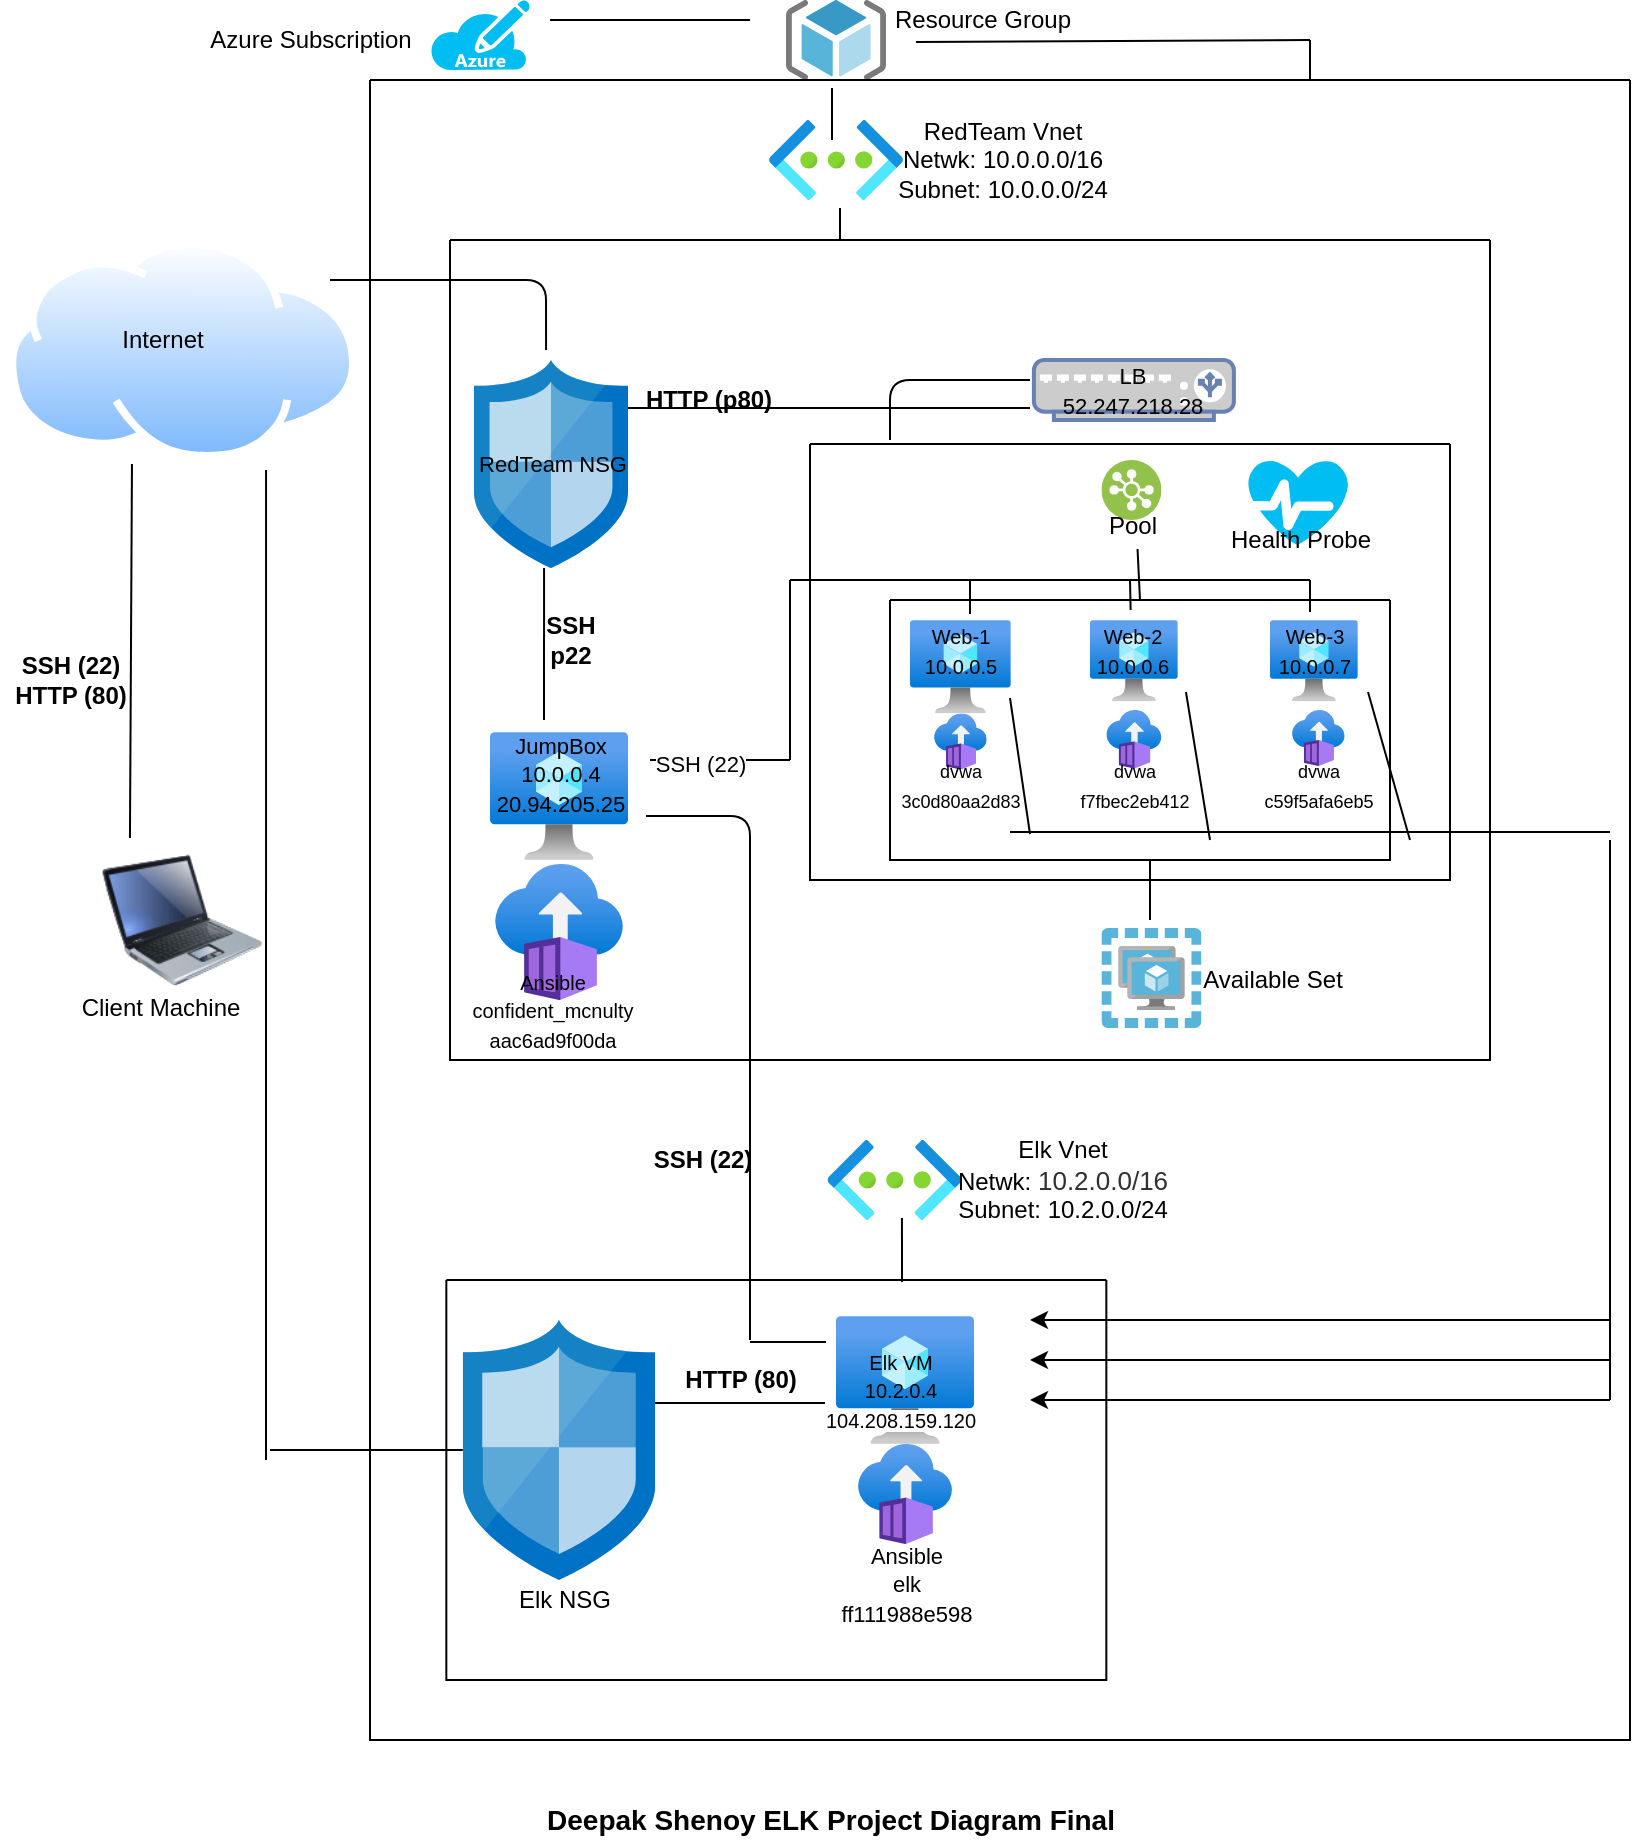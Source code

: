 <mxfile version="14.6.13" type="device"><diagram id="C5RBs43oDa-KdzZeNtuy" name="Page-1"><mxGraphModel dx="4416" dy="450" grid="1" gridSize="10" guides="1" tooltips="1" connect="1" arrows="1" fold="1" page="1" pageScale="1" pageWidth="827" pageHeight="1169" math="0" shadow="0"><root><mxCell id="WIyWlLk6GJQsqaUBKTNV-0"/><mxCell id="WIyWlLk6GJQsqaUBKTNV-1" parent="WIyWlLk6GJQsqaUBKTNV-0"/><mxCell id="UcZniY_lsozlWVj5DhX6-0" value="" style="image;html=1;image=img/lib/clip_art/computers/Laptop_128x128.png" parent="WIyWlLk6GJQsqaUBKTNV-1" vertex="1"><mxGeometry x="-2433.7" y="430" width="80" height="80" as="geometry"/></mxCell><mxCell id="UcZniY_lsozlWVj5DhX6-1" value="" style="aspect=fixed;perimeter=ellipsePerimeter;html=1;align=center;shadow=0;dashed=0;spacingTop=3;image;image=img/lib/active_directory/internet_cloud.svg;" parent="WIyWlLk6GJQsqaUBKTNV-1" vertex="1"><mxGeometry x="-2481" y="130" width="174.6" height="110" as="geometry"/></mxCell><mxCell id="UcZniY_lsozlWVj5DhX6-3" value="" style="aspect=fixed;html=1;points=[];align=center;image;fontSize=12;image=img/lib/mscae/ResourceGroup.svg;" parent="WIyWlLk6GJQsqaUBKTNV-1" vertex="1"><mxGeometry x="-2092" y="10" width="50" height="40" as="geometry"/></mxCell><mxCell id="UcZniY_lsozlWVj5DhX6-4" value="" style="endArrow=none;html=1;exitX=0.171;exitY=-0.012;exitDx=0;exitDy=0;exitPerimeter=0;entryX=0.355;entryY=1.018;entryDx=0;entryDy=0;entryPerimeter=0;" parent="WIyWlLk6GJQsqaUBKTNV-1" source="UcZniY_lsozlWVj5DhX6-0" target="UcZniY_lsozlWVj5DhX6-1" edge="1"><mxGeometry width="50" height="50" relative="1" as="geometry"><mxPoint x="-2418.7" y="360" as="sourcePoint"/><mxPoint x="-2419" y="250" as="targetPoint"/></mxGeometry></mxCell><mxCell id="UcZniY_lsozlWVj5DhX6-5" value="" style="verticalLabelPosition=bottom;html=1;verticalAlign=top;align=center;strokeColor=none;fillColor=#00BEF2;shape=mxgraph.azure.azure_subscription;" parent="WIyWlLk6GJQsqaUBKTNV-1" vertex="1"><mxGeometry x="-2270" y="10" width="50" height="35" as="geometry"/></mxCell><mxCell id="UcZniY_lsozlWVj5DhX6-6" value="" style="endArrow=none;html=1;" parent="WIyWlLk6GJQsqaUBKTNV-1" edge="1"><mxGeometry width="50" height="50" relative="1" as="geometry"><mxPoint x="-2210" y="20" as="sourcePoint"/><mxPoint x="-2110" y="20" as="targetPoint"/></mxGeometry></mxCell><mxCell id="UcZniY_lsozlWVj5DhX6-7" value="" style="aspect=fixed;html=1;points=[];align=center;image;fontSize=12;image=img/lib/azure2/networking/Virtual_Networks.svg;" parent="WIyWlLk6GJQsqaUBKTNV-1" vertex="1"><mxGeometry x="-2100.5" y="70" width="67" height="40" as="geometry"/></mxCell><mxCell id="UcZniY_lsozlWVj5DhX6-8" value="" style="endArrow=none;html=1;entryX=0.46;entryY=1.1;entryDx=0;entryDy=0;entryPerimeter=0;" parent="WIyWlLk6GJQsqaUBKTNV-1" target="UcZniY_lsozlWVj5DhX6-3" edge="1"><mxGeometry width="50" height="50" relative="1" as="geometry"><mxPoint x="-2069" y="80" as="sourcePoint"/><mxPoint x="-1940" y="80" as="targetPoint"/></mxGeometry></mxCell><mxCell id="UcZniY_lsozlWVj5DhX6-9" value="" style="aspect=fixed;html=1;points=[];align=center;image;fontSize=12;image=img/lib/mscae/Network_Security_Groups_Classic.svg;" parent="WIyWlLk6GJQsqaUBKTNV-1" vertex="1"><mxGeometry x="-2248" y="190" width="77" height="104.05" as="geometry"/></mxCell><mxCell id="UcZniY_lsozlWVj5DhX6-10" value="" style="aspect=fixed;html=1;points=[];align=center;image;fontSize=12;image=img/lib/mscae/Virtual_Machines_Availability_Set.svg;" parent="WIyWlLk6GJQsqaUBKTNV-1" vertex="1"><mxGeometry x="-1934.27" y="474" width="50" height="50" as="geometry"/></mxCell><mxCell id="UcZniY_lsozlWVj5DhX6-11" value="" style="aspect=fixed;html=1;points=[];align=center;image;fontSize=12;image=img/lib/azure2/compute/Virtual_Machine.svg;" parent="WIyWlLk6GJQsqaUBKTNV-1" vertex="1"><mxGeometry x="-2240" y="376" width="69" height="64" as="geometry"/></mxCell><mxCell id="UcZniY_lsozlWVj5DhX6-12" value="" style="aspect=fixed;html=1;points=[];align=center;image;fontSize=12;image=img/lib/azure2/compute/Virtual_Machine.svg;" parent="WIyWlLk6GJQsqaUBKTNV-1" vertex="1"><mxGeometry x="-2030" y="320" width="50.4" height="46.75" as="geometry"/></mxCell><mxCell id="UcZniY_lsozlWVj5DhX6-13" value="" style="aspect=fixed;html=1;points=[];align=center;image;fontSize=12;image=img/lib/azure2/compute/Virtual_Machine.svg;" parent="WIyWlLk6GJQsqaUBKTNV-1" vertex="1"><mxGeometry x="-1940" y="320" width="43.9" height="40.72" as="geometry"/></mxCell><mxCell id="UcZniY_lsozlWVj5DhX6-14" value="" style="aspect=fixed;html=1;points=[];align=center;image;fontSize=12;image=img/lib/azure2/compute/Virtual_Machine.svg;" parent="WIyWlLk6GJQsqaUBKTNV-1" vertex="1"><mxGeometry x="-1850" y="320" width="43.91" height="40.73" as="geometry"/></mxCell><mxCell id="UcZniY_lsozlWVj5DhX6-18" value="" style="fontColor=#0066CC;verticalAlign=top;verticalLabelPosition=bottom;labelPosition=center;align=center;html=1;outlineConnect=0;fillColor=#CCCCCC;strokeColor=#6881B3;gradientColor=none;gradientDirection=north;strokeWidth=2;shape=mxgraph.networks.load_balancer;" parent="WIyWlLk6GJQsqaUBKTNV-1" vertex="1"><mxGeometry x="-1968.05" y="190" width="100" height="30" as="geometry"/></mxCell><mxCell id="UcZniY_lsozlWVj5DhX6-21" value="" style="aspect=fixed;html=1;points=[];align=center;image;fontSize=12;image=img/lib/azure2/compute/Container_Instances.svg;" parent="WIyWlLk6GJQsqaUBKTNV-1" vertex="1"><mxGeometry x="-2017.97" y="366.75" width="26.35" height="28" as="geometry"/></mxCell><mxCell id="UcZniY_lsozlWVj5DhX6-22" value="" style="aspect=fixed;perimeter=ellipsePerimeter;html=1;align=center;shadow=0;dashed=0;fontColor=#4277BB;labelBackgroundColor=#ffffff;fontSize=12;spacingTop=3;image;image=img/lib/ibm/vpc/LoadBalancerPool.svg;" parent="WIyWlLk6GJQsqaUBKTNV-1" vertex="1"><mxGeometry x="-1934.27" y="240" width="30" height="30" as="geometry"/></mxCell><mxCell id="UcZniY_lsozlWVj5DhX6-23" value="" style="aspect=fixed;html=1;points=[];align=center;image;fontSize=12;image=img/lib/azure2/compute/Container_Instances.svg;" parent="WIyWlLk6GJQsqaUBKTNV-1" vertex="1"><mxGeometry x="-2237.5" y="442" width="64" height="68" as="geometry"/></mxCell><mxCell id="UcZniY_lsozlWVj5DhX6-24" value="" style="verticalLabelPosition=bottom;html=1;verticalAlign=top;align=center;strokeColor=none;fillColor=#00BEF2;shape=mxgraph.azure.health_monitoring;" parent="WIyWlLk6GJQsqaUBKTNV-1" vertex="1"><mxGeometry x="-1860.82" y="240" width="50" height="42.5" as="geometry"/></mxCell><mxCell id="UcZniY_lsozlWVj5DhX6-25" value="" style="aspect=fixed;html=1;points=[];align=center;image;fontSize=12;image=img/lib/azure2/networking/Virtual_Networks.svg;" parent="WIyWlLk6GJQsqaUBKTNV-1" vertex="1"><mxGeometry x="-2071.27" y="580" width="67" height="40" as="geometry"/></mxCell><mxCell id="UcZniY_lsozlWVj5DhX6-26" value="" style="aspect=fixed;html=1;points=[];align=center;image;fontSize=12;image=img/lib/azure2/compute/Virtual_Machine.svg;" parent="WIyWlLk6GJQsqaUBKTNV-1" vertex="1"><mxGeometry x="-2067" y="668" width="69" height="64" as="geometry"/></mxCell><mxCell id="UcZniY_lsozlWVj5DhX6-28" value="" style="aspect=fixed;html=1;points=[];align=center;image;fontSize=12;image=img/lib/azure2/compute/Container_Instances.svg;" parent="WIyWlLk6GJQsqaUBKTNV-1" vertex="1"><mxGeometry x="-2056.03" y="732" width="47.06" height="50" as="geometry"/></mxCell><mxCell id="UcZniY_lsozlWVj5DhX6-29" value="Client Machine" style="text;html=1;align=center;verticalAlign=middle;resizable=0;points=[];autosize=1;strokeColor=none;" parent="WIyWlLk6GJQsqaUBKTNV-1" vertex="1"><mxGeometry x="-2450" y="504" width="90" height="20" as="geometry"/></mxCell><mxCell id="UcZniY_lsozlWVj5DhX6-30" value="Internet" style="text;html=1;align=center;verticalAlign=middle;resizable=0;points=[];autosize=1;strokeColor=none;" parent="WIyWlLk6GJQsqaUBKTNV-1" vertex="1"><mxGeometry x="-2433.7" y="170" width="60" height="20" as="geometry"/></mxCell><mxCell id="UcZniY_lsozlWVj5DhX6-31" value="Azure Subscription" style="text;html=1;align=center;verticalAlign=middle;resizable=0;points=[];autosize=1;strokeColor=none;" parent="WIyWlLk6GJQsqaUBKTNV-1" vertex="1"><mxGeometry x="-2390" y="20" width="120" height="20" as="geometry"/></mxCell><mxCell id="UcZniY_lsozlWVj5DhX6-32" value="Resource Group" style="text;html=1;align=center;verticalAlign=middle;resizable=0;points=[];autosize=1;strokeColor=none;" parent="WIyWlLk6GJQsqaUBKTNV-1" vertex="1"><mxGeometry x="-2044.27" y="10" width="100" height="20" as="geometry"/></mxCell><mxCell id="UcZniY_lsozlWVj5DhX6-33" value="RedTeam Vnet&lt;br&gt;Netwk: 10.0.0.0/16&lt;br&gt;Subnet: 10.0.0.0/24" style="text;html=1;align=center;verticalAlign=middle;resizable=0;points=[];autosize=1;strokeColor=none;" parent="WIyWlLk6GJQsqaUBKTNV-1" vertex="1"><mxGeometry x="-2044.27" y="65" width="120" height="50" as="geometry"/></mxCell><mxCell id="UcZniY_lsozlWVj5DhX6-34" value="&lt;font style=&quot;font-size: 11px&quot;&gt;RedTeam NSG&lt;/font&gt;" style="text;html=1;align=center;verticalAlign=middle;resizable=0;points=[];autosize=1;strokeColor=none;" parent="WIyWlLk6GJQsqaUBKTNV-1" vertex="1"><mxGeometry x="-2254.5" y="232.02" width="90" height="20" as="geometry"/></mxCell><mxCell id="UcZniY_lsozlWVj5DhX6-35" value="&lt;font style=&quot;font-size: 11px&quot;&gt;LB&lt;br&gt;52.247.218.28&lt;/font&gt;" style="text;html=1;align=center;verticalAlign=middle;resizable=0;points=[];autosize=1;strokeColor=none;" parent="WIyWlLk6GJQsqaUBKTNV-1" vertex="1"><mxGeometry x="-1964.27" y="190" width="90" height="30" as="geometry"/></mxCell><mxCell id="UcZniY_lsozlWVj5DhX6-41" value="&lt;font style=&quot;font-size: 10px&quot;&gt;Web-1&lt;br&gt;10.0.0.5&lt;/font&gt;" style="text;html=1;align=center;verticalAlign=middle;resizable=0;points=[];autosize=1;strokeColor=none;" parent="WIyWlLk6GJQsqaUBKTNV-1" vertex="1"><mxGeometry x="-2030" y="315" width="50" height="40" as="geometry"/></mxCell><mxCell id="UcZniY_lsozlWVj5DhX6-42" value="&lt;font style=&quot;font-size: 10px&quot;&gt;Web-2&lt;br&gt;10.0.0.6&lt;/font&gt;" style="text;html=1;align=center;verticalAlign=middle;resizable=0;points=[];autosize=1;strokeColor=none;" parent="WIyWlLk6GJQsqaUBKTNV-1" vertex="1"><mxGeometry x="-1944.27" y="315" width="50" height="40" as="geometry"/></mxCell><mxCell id="UcZniY_lsozlWVj5DhX6-43" value="&lt;font style=&quot;font-size: 10px&quot;&gt;Web-3&lt;br&gt;10.0.0.7&lt;br&gt;&lt;/font&gt;" style="text;html=1;align=center;verticalAlign=middle;resizable=0;points=[];autosize=1;strokeColor=none;" parent="WIyWlLk6GJQsqaUBKTNV-1" vertex="1"><mxGeometry x="-1853.05" y="315" width="50" height="40" as="geometry"/></mxCell><mxCell id="UcZniY_lsozlWVj5DhX6-44" value="&lt;font&gt;&lt;span style=&quot;font-size: 11px&quot;&gt;JumpBox&lt;/span&gt;&lt;br&gt;&lt;span style=&quot;font-size: 11px&quot;&gt;10.0.0.4&lt;/span&gt;&lt;br&gt;&lt;span style=&quot;font-size: 11px&quot;&gt;20.94.205.25&lt;/span&gt;&lt;br&gt;&lt;/font&gt;" style="text;html=1;align=center;verticalAlign=middle;resizable=0;points=[];autosize=1;strokeColor=none;" parent="WIyWlLk6GJQsqaUBKTNV-1" vertex="1"><mxGeometry x="-2245.5" y="372" width="80" height="50" as="geometry"/></mxCell><mxCell id="UcZniY_lsozlWVj5DhX6-46" value="&lt;font style=&quot;font-size: 10px&quot;&gt;Ansible&lt;br&gt;confident_mcnulty&lt;br&gt;aac6ad9f00da&lt;/font&gt;" style="text;html=1;align=center;verticalAlign=middle;resizable=0;points=[];autosize=1;strokeColor=none;" parent="WIyWlLk6GJQsqaUBKTNV-1" vertex="1"><mxGeometry x="-2259.5" y="490" width="100" height="50" as="geometry"/></mxCell><mxCell id="UcZniY_lsozlWVj5DhX6-50" value="Elk Vnet&lt;br&gt;Netwk:&amp;nbsp;&lt;span style=&quot;color: rgb(50 , 49 , 48) ; font-family: &amp;#34;az_ea_font&amp;#34; , &amp;#34;segoe ui&amp;#34; , &amp;#34;az_font&amp;#34; , , , &amp;#34;blinkmacsystemfont&amp;#34; , &amp;#34;roboto&amp;#34; , &amp;#34;oxygen&amp;#34; , &amp;#34;ubuntu&amp;#34; , &amp;#34;cantarell&amp;#34; , &amp;#34;open sans&amp;#34; , &amp;#34;helvetica neue&amp;#34; , sans-serif ; font-size: 13px ; text-align: left ; background-color: rgb(255 , 255 , 255)&quot;&gt;10.2.0.0/16&lt;br&gt;&lt;/span&gt;Subnet: 10.2.0.0/24" style="text;html=1;align=center;verticalAlign=middle;resizable=0;points=[];autosize=1;strokeColor=none;" parent="WIyWlLk6GJQsqaUBKTNV-1" vertex="1"><mxGeometry x="-2014.27" y="575" width="120" height="50" as="geometry"/></mxCell><mxCell id="UcZniY_lsozlWVj5DhX6-51" value="&lt;font style=&quot;font-size: 10px&quot;&gt;Elk VM&lt;br&gt;10.2.0.4&lt;br&gt;&lt;span style=&quot;font-family: &amp;#34;az_ea_font&amp;#34; , &amp;#34;segoe ui&amp;#34; , &amp;#34;az_font&amp;#34; , , , &amp;#34;blinkmacsystemfont&amp;#34; , &amp;#34;roboto&amp;#34; , &amp;#34;oxygen&amp;#34; , &amp;#34;ubuntu&amp;#34; , &amp;#34;cantarell&amp;#34; , &amp;#34;open sans&amp;#34; , &amp;#34;helvetica neue&amp;#34; , sans-serif ; background-color: rgb(255 , 255 , 255)&quot;&gt;104.208.159.120&lt;/span&gt;&lt;/font&gt;" style="text;html=1;align=center;verticalAlign=middle;resizable=0;points=[];autosize=1;strokeColor=none;" parent="WIyWlLk6GJQsqaUBKTNV-1" vertex="1"><mxGeometry x="-2080" y="680" width="90" height="50" as="geometry"/></mxCell><mxCell id="UcZniY_lsozlWVj5DhX6-53" value="&lt;font style=&quot;font-size: 11px&quot;&gt;Ansible&lt;br&gt;elk&lt;br&gt;ff111988e598&lt;/font&gt;" style="text;html=1;align=center;verticalAlign=middle;resizable=0;points=[];autosize=1;strokeColor=none;" parent="WIyWlLk6GJQsqaUBKTNV-1" vertex="1"><mxGeometry x="-2072.5" y="777" width="80" height="50" as="geometry"/></mxCell><mxCell id="UcZniY_lsozlWVj5DhX6-56" value="" style="swimlane;startSize=0;" parent="WIyWlLk6GJQsqaUBKTNV-1" vertex="1"><mxGeometry x="-2040" y="310" width="250" height="130" as="geometry"/></mxCell><mxCell id="UcZniY_lsozlWVj5DhX6-47" value="&lt;font style=&quot;font-size: 9px&quot;&gt;&lt;span&gt;dvwa&lt;/span&gt;&lt;br&gt;&lt;span&gt;3c0d80aa2d83&lt;/span&gt;&lt;/font&gt;" style="text;html=1;align=center;verticalAlign=middle;resizable=0;points=[];autosize=1;strokeColor=none;" parent="UcZniY_lsozlWVj5DhX6-56" vertex="1"><mxGeometry x="-5.0" y="72" width="80" height="40" as="geometry"/></mxCell><mxCell id="UcZniY_lsozlWVj5DhX6-20" value="" style="aspect=fixed;html=1;points=[];align=center;image;fontSize=12;image=img/lib/azure2/compute/Container_Instances.svg;" parent="UcZniY_lsozlWVj5DhX6-56" vertex="1"><mxGeometry x="108.17" y="55" width="27.56" height="29.28" as="geometry"/></mxCell><mxCell id="UcZniY_lsozlWVj5DhX6-19" value="" style="aspect=fixed;html=1;points=[];align=center;image;fontSize=12;image=img/lib/azure2/compute/Container_Instances.svg;" parent="UcZniY_lsozlWVj5DhX6-56" vertex="1"><mxGeometry x="201.01" y="55" width="26.35" height="28" as="geometry"/></mxCell><mxCell id="UcZniY_lsozlWVj5DhX6-49" value="&lt;font style=&quot;font-size: 9px&quot;&gt;&lt;span&gt;dvwa&lt;/span&gt;&lt;br&gt;&lt;span&gt;c59f5afa6eb5&lt;/span&gt;&lt;/font&gt;" style="text;html=1;align=center;verticalAlign=middle;resizable=0;points=[];autosize=1;strokeColor=none;" parent="UcZniY_lsozlWVj5DhX6-56" vertex="1"><mxGeometry x="179.19" y="72" width="70" height="40" as="geometry"/></mxCell><mxCell id="UcZniY_lsozlWVj5DhX6-48" value="&lt;font style=&quot;font-size: 9px&quot;&gt;&lt;span&gt;dvwa&lt;/span&gt;&lt;br&gt;&lt;span&gt;f7fbec2eb412&lt;/span&gt;&lt;/font&gt;" style="text;html=1;align=center;verticalAlign=middle;resizable=0;points=[];autosize=1;strokeColor=none;" parent="UcZniY_lsozlWVj5DhX6-56" vertex="1"><mxGeometry x="86.95" y="72" width="70" height="40" as="geometry"/></mxCell><mxCell id="UcZniY_lsozlWVj5DhX6-57" value="" style="endArrow=none;html=1;" parent="WIyWlLk6GJQsqaUBKTNV-1" edge="1"><mxGeometry width="50" height="50" relative="1" as="geometry"><mxPoint x="-1910" y="470" as="sourcePoint"/><mxPoint x="-1910" y="440" as="targetPoint"/></mxGeometry></mxCell><mxCell id="UcZniY_lsozlWVj5DhX6-58" value="" style="endArrow=none;html=1;entryX=0.576;entryY=1.1;entryDx=0;entryDy=0;entryPerimeter=0;exitX=0.5;exitY=0;exitDx=0;exitDy=0;" parent="WIyWlLk6GJQsqaUBKTNV-1" source="UcZniY_lsozlWVj5DhX6-56" target="UcZniY_lsozlWVj5DhX6-37" edge="1"><mxGeometry width="50" height="50" relative="1" as="geometry"><mxPoint x="-2110" y="360" as="sourcePoint"/><mxPoint x="-2060" y="310" as="targetPoint"/></mxGeometry></mxCell><mxCell id="UcZniY_lsozlWVj5DhX6-59" value="" style="swimlane;startSize=0;" parent="WIyWlLk6GJQsqaUBKTNV-1" vertex="1"><mxGeometry x="-2080" y="232.02" width="320" height="217.98" as="geometry"/></mxCell><mxCell id="UcZniY_lsozlWVj5DhX6-36" value="Health Probe" style="text;html=1;align=center;verticalAlign=middle;resizable=0;points=[];autosize=1;strokeColor=none;" parent="UcZniY_lsozlWVj5DhX6-59" vertex="1"><mxGeometry x="200" y="37.98" width="90" height="20" as="geometry"/></mxCell><mxCell id="UcZniY_lsozlWVj5DhX6-37" value="Pool" style="text;html=1;align=center;verticalAlign=middle;resizable=0;points=[];autosize=1;strokeColor=none;" parent="UcZniY_lsozlWVj5DhX6-59" vertex="1"><mxGeometry x="140.73" y="30.48" width="40" height="20" as="geometry"/></mxCell><mxCell id="UcZniY_lsozlWVj5DhX6-61" value="" style="endArrow=none;html=1;" parent="WIyWlLk6GJQsqaUBKTNV-1" edge="1"><mxGeometry width="50" height="50" relative="1" as="geometry"><mxPoint x="-2040" y="230" as="sourcePoint"/><mxPoint x="-1970" y="200" as="targetPoint"/><Array as="points"><mxPoint x="-2040" y="200"/></Array></mxGeometry></mxCell><mxCell id="UcZniY_lsozlWVj5DhX6-62" value="" style="endArrow=none;html=1;exitX=1;exitY=0.231;exitDx=0;exitDy=0;exitPerimeter=0;" parent="WIyWlLk6GJQsqaUBKTNV-1" source="UcZniY_lsozlWVj5DhX6-9" edge="1"><mxGeometry width="50" height="50" relative="1" as="geometry"><mxPoint x="-2110" y="360" as="sourcePoint"/><mxPoint x="-1970" y="214" as="targetPoint"/></mxGeometry></mxCell><mxCell id="UcZniY_lsozlWVj5DhX6-63" value="&lt;b&gt;HTTP (p80)&lt;/b&gt;" style="text;html=1;align=center;verticalAlign=middle;resizable=0;points=[];autosize=1;strokeColor=none;" parent="WIyWlLk6GJQsqaUBKTNV-1" vertex="1"><mxGeometry x="-2171" y="200" width="80" height="20" as="geometry"/></mxCell><mxCell id="UcZniY_lsozlWVj5DhX6-65" value="" style="endArrow=none;html=1;entryX=0.468;entryY=-0.048;entryDx=0;entryDy=0;entryPerimeter=0;exitX=0.922;exitY=0.182;exitDx=0;exitDy=0;exitPerimeter=0;" parent="WIyWlLk6GJQsqaUBKTNV-1" source="UcZniY_lsozlWVj5DhX6-1" target="UcZniY_lsozlWVj5DhX6-9" edge="1"><mxGeometry width="50" height="50" relative="1" as="geometry"><mxPoint x="-2300" y="150" as="sourcePoint"/><mxPoint x="-2060" y="150" as="targetPoint"/><Array as="points"><mxPoint x="-2212" y="150"/></Array></mxGeometry></mxCell><mxCell id="UcZniY_lsozlWVj5DhX6-66" value="" style="endArrow=none;html=1;entryX=0.455;entryY=1;entryDx=0;entryDy=0;entryPerimeter=0;" parent="WIyWlLk6GJQsqaUBKTNV-1" target="UcZniY_lsozlWVj5DhX6-9" edge="1"><mxGeometry width="50" height="50" relative="1" as="geometry"><mxPoint x="-2213" y="370" as="sourcePoint"/><mxPoint x="-2060" y="360" as="targetPoint"/></mxGeometry></mxCell><mxCell id="UcZniY_lsozlWVj5DhX6-67" value="&lt;b&gt;SSH&lt;br&gt;p22&lt;/b&gt;" style="text;html=1;align=center;verticalAlign=middle;resizable=0;points=[];autosize=1;strokeColor=none;" parent="WIyWlLk6GJQsqaUBKTNV-1" vertex="1"><mxGeometry x="-2220" y="315" width="40" height="30" as="geometry"/></mxCell><mxCell id="UcZniY_lsozlWVj5DhX6-68" value="&lt;b&gt;SSH (22)&lt;br&gt;HTTP (80)&lt;/b&gt;" style="text;html=1;align=center;verticalAlign=middle;resizable=0;points=[];autosize=1;strokeColor=none;" parent="WIyWlLk6GJQsqaUBKTNV-1" vertex="1"><mxGeometry x="-2485" y="335" width="70" height="30" as="geometry"/></mxCell><mxCell id="UcZniY_lsozlWVj5DhX6-74" value="" style="endArrow=none;html=1;" parent="WIyWlLk6GJQsqaUBKTNV-1" edge="1"><mxGeometry width="50" height="50" relative="1" as="geometry"><mxPoint x="-2160" y="390" as="sourcePoint"/><mxPoint x="-2090" y="390" as="targetPoint"/></mxGeometry></mxCell><mxCell id="UcZniY_lsozlWVj5DhX6-81" value="SSH (22)" style="edgeLabel;html=1;align=center;verticalAlign=middle;resizable=0;points=[];" parent="UcZniY_lsozlWVj5DhX6-74" vertex="1" connectable="0"><mxGeometry x="-0.286" y="-2" relative="1" as="geometry"><mxPoint as="offset"/></mxGeometry></mxCell><mxCell id="UcZniY_lsozlWVj5DhX6-75" value="" style="endArrow=none;html=1;" parent="WIyWlLk6GJQsqaUBKTNV-1" edge="1"><mxGeometry width="50" height="50" relative="1" as="geometry"><mxPoint x="-2090" y="390" as="sourcePoint"/><mxPoint x="-2090" y="300" as="targetPoint"/></mxGeometry></mxCell><mxCell id="UcZniY_lsozlWVj5DhX6-76" value="" style="endArrow=none;html=1;" parent="WIyWlLk6GJQsqaUBKTNV-1" edge="1"><mxGeometry width="50" height="50" relative="1" as="geometry"><mxPoint x="-2090" y="300" as="sourcePoint"/><mxPoint x="-1830" y="300" as="targetPoint"/></mxGeometry></mxCell><mxCell id="UcZniY_lsozlWVj5DhX6-77" value="" style="endArrow=none;html=1;" parent="WIyWlLk6GJQsqaUBKTNV-1" edge="1"><mxGeometry width="50" height="50" relative="1" as="geometry"><mxPoint x="-2000" y="317" as="sourcePoint"/><mxPoint x="-2000" y="300" as="targetPoint"/></mxGeometry></mxCell><mxCell id="UcZniY_lsozlWVj5DhX6-78" value="" style="endArrow=none;html=1;" parent="WIyWlLk6GJQsqaUBKTNV-1" source="UcZniY_lsozlWVj5DhX6-42" edge="1"><mxGeometry width="50" height="50" relative="1" as="geometry"><mxPoint x="-2110" y="400" as="sourcePoint"/><mxPoint x="-1920" y="300" as="targetPoint"/></mxGeometry></mxCell><mxCell id="UcZniY_lsozlWVj5DhX6-79" value="" style="endArrow=none;html=1;exitX=0.461;exitY=0.025;exitDx=0;exitDy=0;exitPerimeter=0;" parent="WIyWlLk6GJQsqaUBKTNV-1" source="UcZniY_lsozlWVj5DhX6-43" edge="1"><mxGeometry width="50" height="50" relative="1" as="geometry"><mxPoint x="-2110" y="400" as="sourcePoint"/><mxPoint x="-1830" y="300" as="targetPoint"/></mxGeometry></mxCell><mxCell id="UcZniY_lsozlWVj5DhX6-82" value="" style="swimlane;startSize=0;" parent="WIyWlLk6GJQsqaUBKTNV-1" vertex="1"><mxGeometry x="-2260" y="130" width="520" height="410" as="geometry"/></mxCell><mxCell id="UcZniY_lsozlWVj5DhX6-54" value="Available Set" style="text;html=1;align=center;verticalAlign=middle;resizable=0;points=[];autosize=1;strokeColor=none;" parent="UcZniY_lsozlWVj5DhX6-82" vertex="1"><mxGeometry x="365.73" y="360" width="90" height="20" as="geometry"/></mxCell><mxCell id="UcZniY_lsozlWVj5DhX6-83" value="" style="endArrow=none;html=1;entryX=0.53;entryY=1.1;entryDx=0;entryDy=0;entryPerimeter=0;" parent="WIyWlLk6GJQsqaUBKTNV-1" target="UcZniY_lsozlWVj5DhX6-7" edge="1"><mxGeometry width="50" height="50" relative="1" as="geometry"><mxPoint x="-2065" y="130" as="sourcePoint"/><mxPoint x="-2060" y="290" as="targetPoint"/></mxGeometry></mxCell><mxCell id="UcZniY_lsozlWVj5DhX6-84" value="" style="endArrow=none;html=1;" parent="WIyWlLk6GJQsqaUBKTNV-1" edge="1"><mxGeometry width="50" height="50" relative="1" as="geometry"><mxPoint x="-2162.5" y="711.5" as="sourcePoint"/><mxPoint x="-2072.5" y="711.5" as="targetPoint"/></mxGeometry></mxCell><mxCell id="UcZniY_lsozlWVj5DhX6-85" value="&lt;b&gt;HTTP (80)&lt;/b&gt;" style="text;html=1;align=center;verticalAlign=middle;resizable=0;points=[];autosize=1;strokeColor=none;" parent="WIyWlLk6GJQsqaUBKTNV-1" vertex="1"><mxGeometry x="-2150" y="690" width="70" height="20" as="geometry"/></mxCell><mxCell id="UcZniY_lsozlWVj5DhX6-86" value="" style="endArrow=none;html=1;entryX=1.044;entryY=0.92;entryDx=0;entryDy=0;entryPerimeter=0;startArrow=none;" parent="WIyWlLk6GJQsqaUBKTNV-1" target="UcZniY_lsozlWVj5DhX6-44" edge="1"><mxGeometry width="50" height="50" relative="1" as="geometry"><mxPoint x="-2110" y="680" as="sourcePoint"/><mxPoint x="-2060" y="520" as="targetPoint"/><Array as="points"><mxPoint x="-2110" y="418"/></Array></mxGeometry></mxCell><mxCell id="UcZniY_lsozlWVj5DhX6-87" value="" style="endArrow=none;html=1;exitX=0.089;exitY=0.02;exitDx=0;exitDy=0;exitPerimeter=0;" parent="WIyWlLk6GJQsqaUBKTNV-1" source="UcZniY_lsozlWVj5DhX6-51" edge="1"><mxGeometry width="50" height="50" relative="1" as="geometry"><mxPoint x="-2110" y="570" as="sourcePoint"/><mxPoint x="-2110" y="681" as="targetPoint"/></mxGeometry></mxCell><mxCell id="UcZniY_lsozlWVj5DhX6-88" value="&lt;b&gt;SSH (22)&lt;/b&gt;" style="text;html=1;align=center;verticalAlign=middle;resizable=0;points=[];autosize=1;strokeColor=none;" parent="WIyWlLk6GJQsqaUBKTNV-1" vertex="1"><mxGeometry x="-2163.8" y="580" width="60" height="20" as="geometry"/></mxCell><mxCell id="UcZniY_lsozlWVj5DhX6-89" value="" style="endArrow=none;html=1;" parent="WIyWlLk6GJQsqaUBKTNV-1" edge="1"><mxGeometry width="50" height="50" relative="1" as="geometry"><mxPoint x="-1980" y="426" as="sourcePoint"/><mxPoint x="-1680" y="426" as="targetPoint"/></mxGeometry></mxCell><mxCell id="UcZniY_lsozlWVj5DhX6-90" value="" style="endArrow=none;html=1;" parent="WIyWlLk6GJQsqaUBKTNV-1" edge="1"><mxGeometry width="50" height="50" relative="1" as="geometry"><mxPoint x="-1680" y="710" as="sourcePoint"/><mxPoint x="-1680" y="430" as="targetPoint"/></mxGeometry></mxCell><mxCell id="UcZniY_lsozlWVj5DhX6-91" value="" style="endArrow=none;html=1;exitX=1;exitY=1.1;exitDx=0;exitDy=0;exitPerimeter=0;" parent="WIyWlLk6GJQsqaUBKTNV-1" source="UcZniY_lsozlWVj5DhX6-41" edge="1"><mxGeometry width="50" height="50" relative="1" as="geometry"><mxPoint x="-2110" y="570" as="sourcePoint"/><mxPoint x="-1970" y="427" as="targetPoint"/></mxGeometry></mxCell><mxCell id="UcZniY_lsozlWVj5DhX6-92" value="" style="endArrow=none;html=1;exitX=1.045;exitY=1.025;exitDx=0;exitDy=0;exitPerimeter=0;" parent="WIyWlLk6GJQsqaUBKTNV-1" source="UcZniY_lsozlWVj5DhX6-42" edge="1"><mxGeometry width="50" height="50" relative="1" as="geometry"><mxPoint x="-2110" y="570" as="sourcePoint"/><mxPoint x="-1880" y="430" as="targetPoint"/></mxGeometry></mxCell><mxCell id="UcZniY_lsozlWVj5DhX6-93" value="" style="endArrow=none;html=1;exitX=1.041;exitY=1.025;exitDx=0;exitDy=0;exitPerimeter=0;" parent="WIyWlLk6GJQsqaUBKTNV-1" source="UcZniY_lsozlWVj5DhX6-43" edge="1"><mxGeometry width="50" height="50" relative="1" as="geometry"><mxPoint x="-2110" y="570" as="sourcePoint"/><mxPoint x="-1780" y="430" as="targetPoint"/></mxGeometry></mxCell><mxCell id="UcZniY_lsozlWVj5DhX6-94" value="" style="endArrow=classic;html=1;" parent="WIyWlLk6GJQsqaUBKTNV-1" edge="1"><mxGeometry width="50" height="50" relative="1" as="geometry"><mxPoint x="-1680" y="710" as="sourcePoint"/><mxPoint x="-1970" y="710" as="targetPoint"/></mxGeometry></mxCell><mxCell id="UcZniY_lsozlWVj5DhX6-95" value="" style="endArrow=classic;html=1;" parent="WIyWlLk6GJQsqaUBKTNV-1" edge="1"><mxGeometry width="50" height="50" relative="1" as="geometry"><mxPoint x="-1680" y="690" as="sourcePoint"/><mxPoint x="-1970" y="690" as="targetPoint"/></mxGeometry></mxCell><mxCell id="UcZniY_lsozlWVj5DhX6-96" value="" style="endArrow=classic;html=1;" parent="WIyWlLk6GJQsqaUBKTNV-1" edge="1"><mxGeometry width="50" height="50" relative="1" as="geometry"><mxPoint x="-1680" y="670" as="sourcePoint"/><mxPoint x="-1970" y="670" as="targetPoint"/></mxGeometry></mxCell><mxCell id="UcZniY_lsozlWVj5DhX6-97" value="" style="swimlane;startSize=0;" parent="WIyWlLk6GJQsqaUBKTNV-1" vertex="1"><mxGeometry x="-2261.83" y="650" width="330" height="200" as="geometry"/></mxCell><mxCell id="UcZniY_lsozlWVj5DhX6-27" value="" style="aspect=fixed;html=1;points=[];align=center;image;fontSize=12;image=img/lib/mscae/Network_Security_Groups_Classic.svg;" parent="UcZniY_lsozlWVj5DhX6-97" vertex="1"><mxGeometry x="8.23" y="20" width="96.2" height="130" as="geometry"/></mxCell><mxCell id="UcZniY_lsozlWVj5DhX6-52" value="Elk NSG" style="text;html=1;align=center;verticalAlign=middle;resizable=0;points=[];autosize=1;strokeColor=none;" parent="UcZniY_lsozlWVj5DhX6-97" vertex="1"><mxGeometry x="28.33" y="150" width="60" height="20" as="geometry"/></mxCell><mxCell id="UcZniY_lsozlWVj5DhX6-99" value="" style="endArrow=none;html=1;entryX=0.556;entryY=0.975;entryDx=0;entryDy=0;entryPerimeter=0;" parent="WIyWlLk6GJQsqaUBKTNV-1" target="UcZniY_lsozlWVj5DhX6-25" edge="1"><mxGeometry width="50" height="50" relative="1" as="geometry"><mxPoint x="-2034" y="651" as="sourcePoint"/><mxPoint x="-2060" y="680" as="targetPoint"/></mxGeometry></mxCell><mxCell id="UcZniY_lsozlWVj5DhX6-100" value="" style="swimlane;startSize=0;" parent="WIyWlLk6GJQsqaUBKTNV-1" vertex="1"><mxGeometry x="-2300" y="50" width="630" height="830" as="geometry"/></mxCell><mxCell id="UcZniY_lsozlWVj5DhX6-101" value="" style="endArrow=none;html=1;exitX=0.739;exitY=1.045;exitDx=0;exitDy=0;exitPerimeter=0;" parent="WIyWlLk6GJQsqaUBKTNV-1" source="UcZniY_lsozlWVj5DhX6-1" edge="1"><mxGeometry width="50" height="50" relative="1" as="geometry"><mxPoint x="-2110" y="440" as="sourcePoint"/><mxPoint x="-2352" y="740" as="targetPoint"/></mxGeometry></mxCell><mxCell id="UcZniY_lsozlWVj5DhX6-102" value="" style="endArrow=none;html=1;" parent="WIyWlLk6GJQsqaUBKTNV-1" target="UcZniY_lsozlWVj5DhX6-27" edge="1"><mxGeometry width="50" height="50" relative="1" as="geometry"><mxPoint x="-2350" y="735" as="sourcePoint"/><mxPoint x="-2060" y="690" as="targetPoint"/></mxGeometry></mxCell><mxCell id="UcZniY_lsozlWVj5DhX6-103" value="" style="endArrow=none;html=1;entryX=0.173;entryY=1.05;entryDx=0;entryDy=0;entryPerimeter=0;" parent="WIyWlLk6GJQsqaUBKTNV-1" target="UcZniY_lsozlWVj5DhX6-32" edge="1"><mxGeometry width="50" height="50" relative="1" as="geometry"><mxPoint x="-1830" y="30" as="sourcePoint"/><mxPoint x="-2060" y="70" as="targetPoint"/></mxGeometry></mxCell><mxCell id="UcZniY_lsozlWVj5DhX6-104" value="" style="endArrow=none;html=1;" parent="WIyWlLk6GJQsqaUBKTNV-1" edge="1"><mxGeometry width="50" height="50" relative="1" as="geometry"><mxPoint x="-1830" y="50" as="sourcePoint"/><mxPoint x="-1830" y="30" as="targetPoint"/></mxGeometry></mxCell><mxCell id="cRZ4UJBFLMCjunu6E0yE-0" value="&lt;font style=&quot;font-size: 14px&quot;&gt;&lt;b&gt;Deepak Shenoy ELK Project Diagram Final&lt;/b&gt;&lt;/font&gt;" style="text;html=1;align=center;verticalAlign=middle;resizable=0;points=[];autosize=1;strokeColor=none;" vertex="1" parent="WIyWlLk6GJQsqaUBKTNV-1"><mxGeometry x="-2220" y="910" width="300" height="20" as="geometry"/></mxCell></root></mxGraphModel></diagram></mxfile>